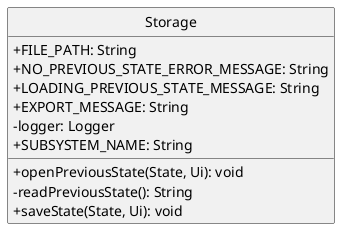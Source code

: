 @startuml
'https://plantuml.com/sequence-diagram
hide circle
skinparam classAttributeIconSize 0

class Storage {
    + FILE_PATH: String
    + NO_PREVIOUS_STATE_ERROR_MESSAGE: String
    + LOADING_PREVIOUS_STATE_MESSAGE: String
    + EXPORT_MESSAGE: String
    - logger: Logger
    + SUBSYSTEM_NAME: String

    + openPreviousState(State, Ui): void
    - readPreviousState(): String
    + saveState(State, Ui): void
}
@enduml